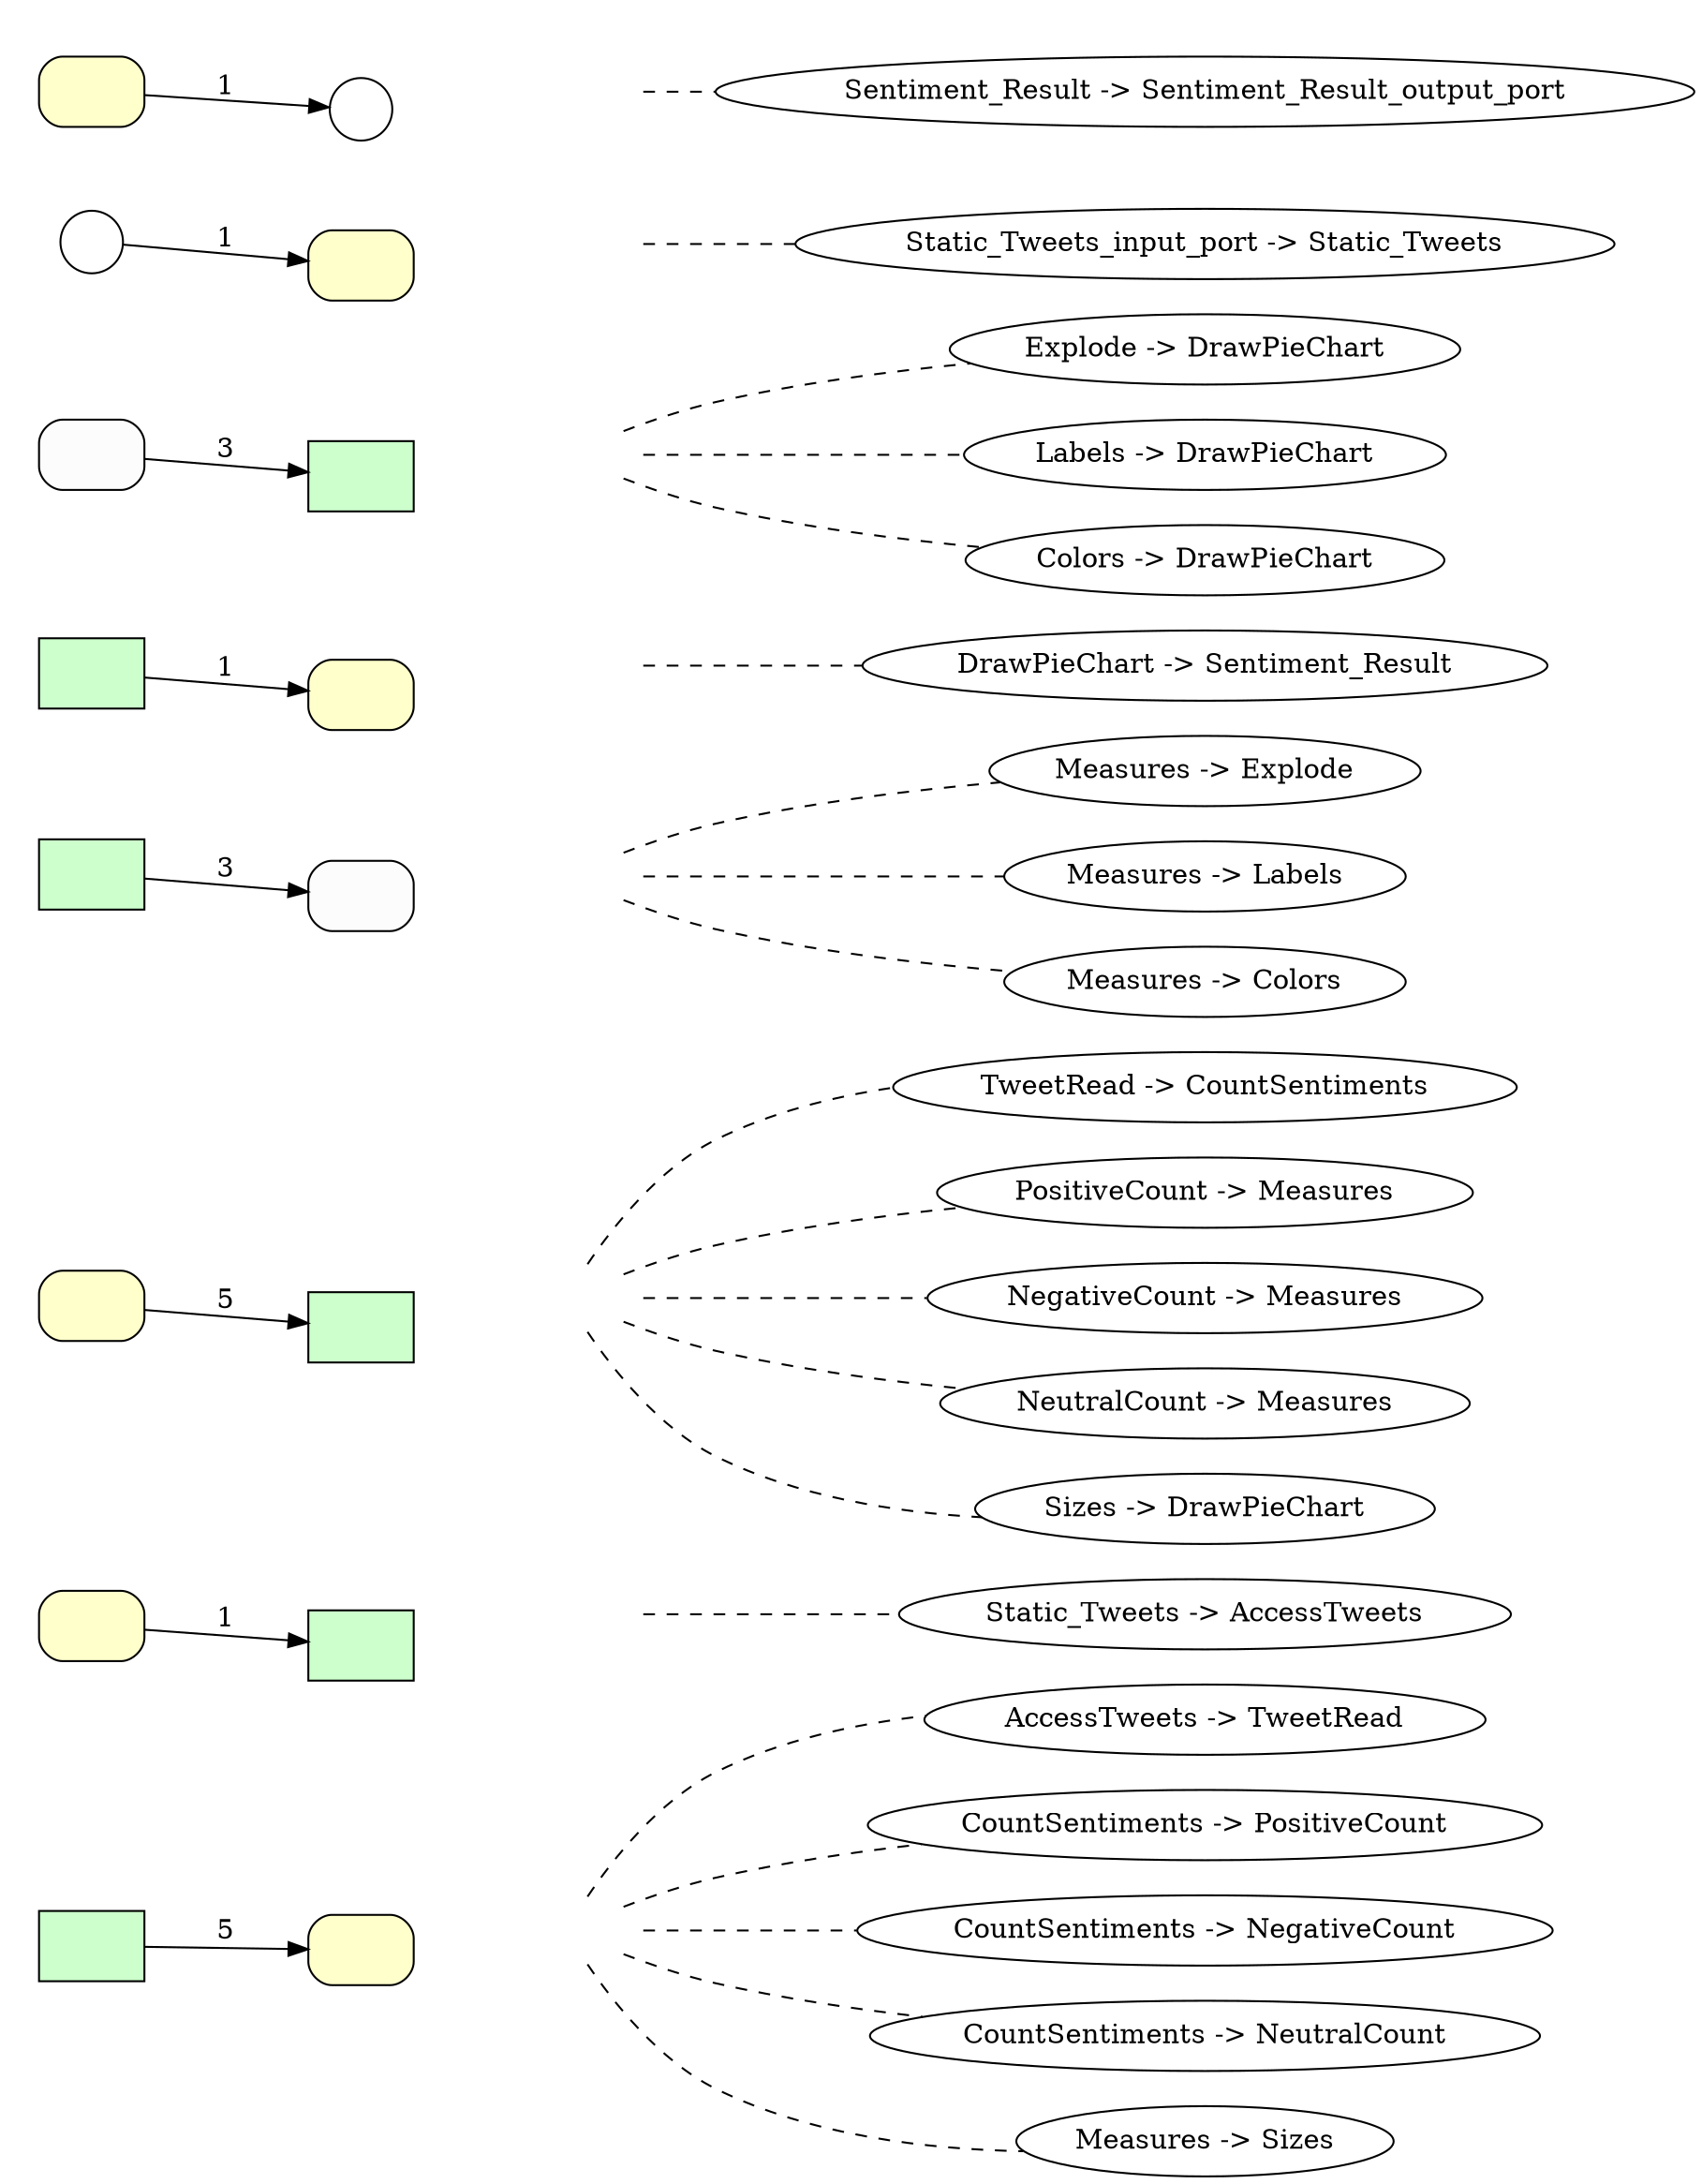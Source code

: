 
digraph{
rankdir=LR

subgraph cluster_0 {
    style=filled;
    color=transparent;
    e0_start [fillcolor="#CCFFCC", rankdir=LR, peripheries=1, fontname=Courier, style=filled, shape=record, label=" "];
e0_end [shape=box, peripheries=1, fontname=Helvetica, style="rounded,filled", fillcolor="#FFFFCC", label=" "];

    e0_start -> e0_end [ attr=default, minlen=2, label=5 ];
    e0_inv [style=invis]
    e0_start -> e0_inv [style=invis]
    e0_end -> e0_inv [style=invis]
};
            

subgraph cluster_1 {
    style=filled;
    color=transparent;
    e1_start [rankdir=LR, peripheries=1, fontname=Helvetica, shape=record, style="rounded,filled", fillcolor="#FFFFCC", label=" "];
e1_end [fillcolor="#CCFFCC", rankdir=LR, peripheries=1, fontname=Courier, style=filled, shape=record, label=" "];

    e1_start -> e1_end [ attr=default, minlen=2, label=1 ];
    e1_inv [style=invis]
    e1_start -> e1_inv [style=invis]
    e1_end -> e1_inv [style=invis]
};
            

subgraph cluster_2 {
    style=filled;
    color=transparent;
    e2_start [shape=box, peripheries=1, fontname=Helvetica, style="rounded,filled", fillcolor="#FFFFCC", label=" "];
e2_end [fillcolor="#CCFFCC", rankdir=LR, peripheries=1, fontname=Courier, style=filled, shape=record, label=" "];

    e2_start -> e2_end [ attr=default, minlen=2, label=5 ];
    e2_inv [style=invis]
    e2_start -> e2_inv [style=invis]
    e2_end -> e2_inv [style=invis]
};
            

subgraph cluster_3 {
    style=filled;
    color=transparent;
    e3_start [fillcolor="#CCFFCC", rankdir=LR, peripheries=1, fontname=Courier, style=filled, shape=record, label=" "];
e3_end [fillcolor="#FCFCFC", shape=box, peripheries=1, fontname=Helvetica, style="rounded,filled", label=" "];

    e3_start -> e3_end [ attr=default, minlen=2, label=3 ];
    e3_inv [style=invis]
    e3_start -> e3_inv [style=invis]
    e3_end -> e3_inv [style=invis]
};
            

subgraph cluster_4 {
    style=filled;
    color=transparent;
    e4_start [fillcolor="#CCFFCC", rankdir=LR, peripheries=1, fontname=Courier, style=filled, shape=record, label=" "];
e4_end [rankdir=LR, peripheries=1, fontname=Helvetica, shape=record, style="rounded,filled", fillcolor="#FFFFCC", label=" "];

    e4_start -> e4_end [ attr=default, minlen=2, label=1 ];
    e4_inv [style=invis]
    e4_start -> e4_inv [style=invis]
    e4_end -> e4_inv [style=invis]
};
            

subgraph cluster_5 {
    style=filled;
    color=transparent;
    e5_start [fillcolor="#FCFCFC", shape=box, peripheries=1, fontname=Helvetica, style="rounded,filled", label=" "];
e5_end [fillcolor="#CCFFCC", rankdir=LR, peripheries=1, fontname=Courier, style=filled, shape=record, label=" "];

    e5_start -> e5_end [ attr=default, minlen=2, label=3 ];
    e5_inv [style=invis]
    e5_start -> e5_inv [style=invis]
    e5_end -> e5_inv [style=invis]
};
            

subgraph cluster_6 {
    style=filled;
    color=transparent;
    e6_start [shape=circle, fillcolor="#FFFFFF", width=0.2, peripheries=1, fontname=Helvetica, style="rounded,filled", label=" "];
e6_end [rankdir=LR, peripheries=1, fontname=Helvetica, shape=record, style="rounded,filled", fillcolor="#FFFFCC", label=" "];

    e6_start -> e6_end [ attr=default, minlen=2, label=1 ];
    e6_inv [style=invis]
    e6_start -> e6_inv [style=invis]
    e6_end -> e6_inv [style=invis]
};
            

subgraph cluster_7 {
    style=filled;
    color=transparent;
    e7_start [rankdir=LR, peripheries=1, fontname=Helvetica, shape=record, style="rounded,filled", fillcolor="#FFFFCC", label=" "];
e7_end [shape=circle, fillcolor="#FFFFFF", width=0.2, peripheries=1, fontname=Helvetica, style="rounded,filled", label=" "];

    e7_start -> e7_end [ attr=default, minlen=2, label=1 ];
    e7_inv [style=invis]
    e7_start -> e7_inv [style=invis]
    e7_end -> e7_inv [style=invis]
};
            
n8 [ label="AccessTweets -> TweetRead"];
e0_inv -> n8 [dir=none, style=dashed];
n9 [ label="Static_Tweets -> AccessTweets"];
e1_inv -> n9 [dir=none, style=dashed];
n10 [ label="CountSentiments -> PositiveCount"];
e0_inv -> n10 [dir=none, style=dashed];
n11 [ label="CountSentiments -> NegativeCount"];
e0_inv -> n11 [dir=none, style=dashed];
n12 [ label="CountSentiments -> NeutralCount"];
e0_inv -> n12 [dir=none, style=dashed];
n13 [ label="TweetRead -> CountSentiments"];
e2_inv -> n13 [dir=none, style=dashed];
n14 [ label="Measures -> Explode"];
e3_inv -> n14 [dir=none, style=dashed];
n15 [ label="Measures -> Labels"];
e3_inv -> n15 [dir=none, style=dashed];
n16 [ label="Measures -> Sizes"];
e0_inv -> n16 [dir=none, style=dashed];
n17 [ label="Measures -> Colors"];
e3_inv -> n17 [dir=none, style=dashed];
n18 [ label="PositiveCount -> Measures"];
e2_inv -> n18 [dir=none, style=dashed];
n19 [ label="NegativeCount -> Measures"];
e2_inv -> n19 [dir=none, style=dashed];
n20 [ label="NeutralCount -> Measures"];
e2_inv -> n20 [dir=none, style=dashed];
n21 [ label="DrawPieChart -> Sentiment_Result"];
e4_inv -> n21 [dir=none, style=dashed];
n22 [ label="Explode -> DrawPieChart"];
e5_inv -> n22 [dir=none, style=dashed];
n23 [ label="Labels -> DrawPieChart"];
e5_inv -> n23 [dir=none, style=dashed];
n24 [ label="Sizes -> DrawPieChart"];
e2_inv -> n24 [dir=none, style=dashed];
n25 [ label="Colors -> DrawPieChart"];
e5_inv -> n25 [dir=none, style=dashed];
n26 [ label="Static_Tweets_input_port -> Static_Tweets"];
e6_inv -> n26 [dir=none, style=dashed];
n27 [ label="Sentiment_Result -> Sentiment_Result_output_port"];
e7_inv -> n27 [dir=none, style=dashed];

}
            